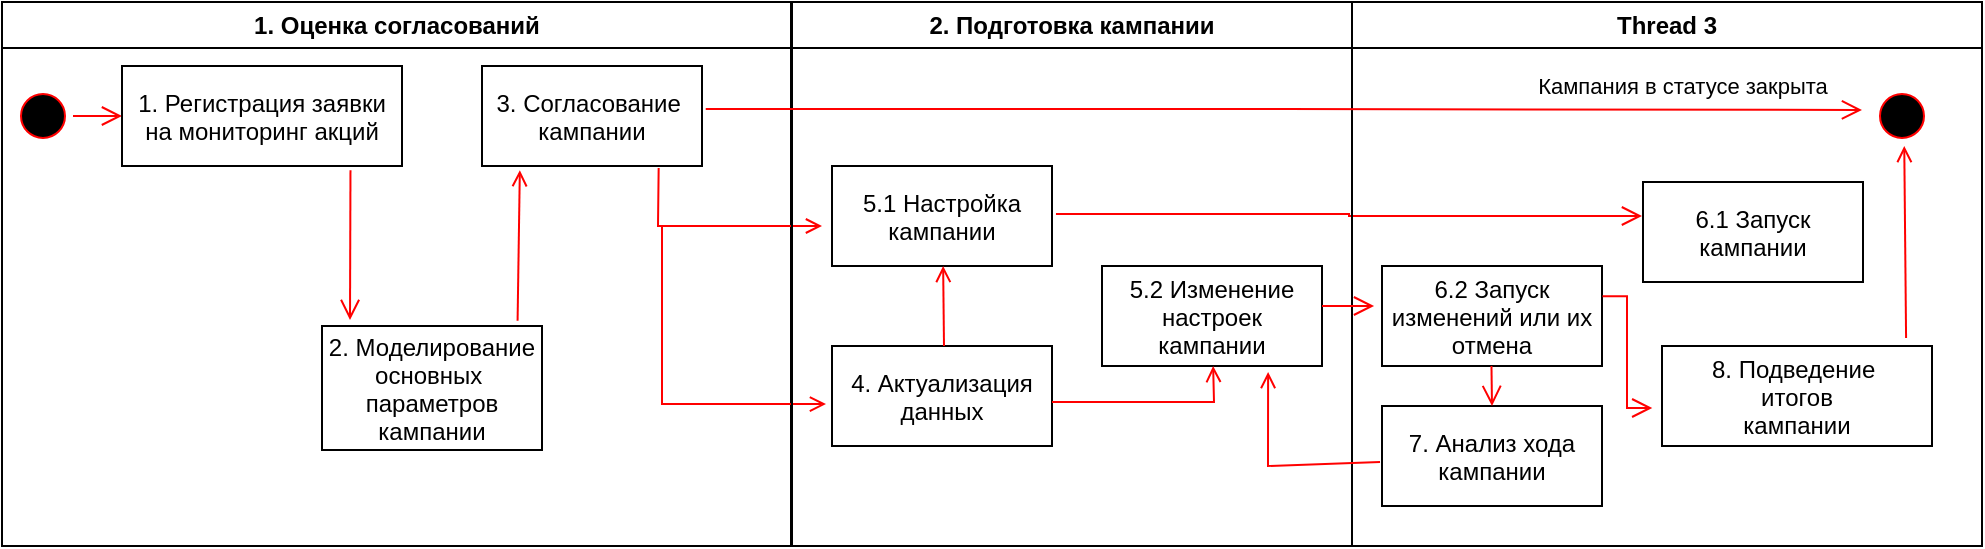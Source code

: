 <mxfile version="20.4.1" type="google"><diagram name="Page-1" id="e7e014a7-5840-1c2e-5031-d8a46d1fe8dd"><mxGraphModel grid="1" page="1" gridSize="10" guides="1" tooltips="1" connect="1" arrows="1" fold="1" pageScale="1" pageWidth="1169" pageHeight="826" background="none" math="0" shadow="0"><root><mxCell id="0"/><mxCell id="1" parent="0"/><mxCell id="2" value="1. Оценка согласований" style="swimlane;whiteSpace=wrap" vertex="1" parent="1"><mxGeometry x="50" y="128" width="394.5" height="272" as="geometry"/></mxCell><mxCell id="5" value="" style="ellipse;shape=startState;fillColor=#000000;strokeColor=#ff0000;" vertex="1" parent="2"><mxGeometry x="5.5" y="42" width="30" height="30" as="geometry"/></mxCell><mxCell id="6" value="" style="edgeStyle=elbowEdgeStyle;elbow=horizontal;verticalAlign=bottom;endArrow=open;endSize=8;strokeColor=#FF0000;endFill=1;rounded=0" edge="1" parent="2" source="5" target="7"><mxGeometry x="100" y="40" as="geometry"><mxPoint x="115" y="110" as="targetPoint"/></mxGeometry></mxCell><mxCell id="7" value="1. Регистрация заявки&#10;на мониторинг акций" style="" vertex="1" parent="2"><mxGeometry x="60" y="32" width="140" height="50" as="geometry"/></mxCell><mxCell id="8" value="2. Моделирование&#10;основных &#10;параметров&#10;кампании" style="" vertex="1" parent="2"><mxGeometry x="160" y="162" width="110" height="62" as="geometry"/></mxCell><mxCell id="10" value="3. Согласование &#10;кампании" style="" vertex="1" parent="2"><mxGeometry x="240" y="32" width="110" height="50" as="geometry"/></mxCell><mxCell id="V-soSzAbWgPvAHbfTmSU-41" value="" style="edgeStyle=elbowEdgeStyle;elbow=horizontal;verticalAlign=bottom;endArrow=open;endSize=8;strokeColor=#FF0000;endFill=1;rounded=0;exitX=0.816;exitY=1.042;exitDx=0;exitDy=0;exitPerimeter=0;" edge="1" parent="2" source="7"><mxGeometry x="-262" y="-50.91" as="geometry"><mxPoint x="174" y="159" as="targetPoint"/><mxPoint x="200" y="122.002" as="sourcePoint"/></mxGeometry></mxCell><mxCell id="20" value="" style="endArrow=open;strokeColor=#FF0000;endFill=1;rounded=0;entryX=0.172;entryY=1.042;entryDx=0;entryDy=0;entryPerimeter=0;exitX=0.889;exitY=-0.042;exitDx=0;exitDy=0;exitPerimeter=0;" edge="1" parent="2" source="8" target="10"><mxGeometry relative="1" as="geometry"><mxPoint x="180" y="422" as="sourcePoint"/></mxGeometry></mxCell><mxCell id="V-soSzAbWgPvAHbfTmSU-46" value="" style="endArrow=open;strokeColor=#FF0000;endFill=1;rounded=0;exitX=0.803;exitY=1.019;exitDx=0;exitDy=0;exitPerimeter=0;" edge="1" parent="2" source="10"><mxGeometry relative="1" as="geometry"><mxPoint x="360.0" y="187.296" as="sourcePoint"/><mxPoint x="410" y="112" as="targetPoint"/><Array as="points"><mxPoint x="328" y="112"/></Array></mxGeometry></mxCell><mxCell id="V-soSzAbWgPvAHbfTmSU-47" value="" style="endArrow=open;strokeColor=#FF0000;endFill=1;rounded=0;" edge="1" parent="2"><mxGeometry relative="1" as="geometry"><mxPoint x="330" y="112" as="sourcePoint"/><mxPoint x="412.0" y="201.05" as="targetPoint"/><Array as="points"><mxPoint x="330" y="201.05"/></Array></mxGeometry></mxCell><mxCell id="3" value="2. Подготовка кампании" style="swimlane;whiteSpace=wrap" vertex="1" parent="1"><mxGeometry x="445" y="128" width="280" height="272" as="geometry"/></mxCell><mxCell id="15" value="5.1 Настройка&#10;кампании" style="" vertex="1" parent="3"><mxGeometry x="20" y="82" width="110" height="50" as="geometry"/></mxCell><mxCell id="16" value="4. Актуализация &#10;данных" style="" vertex="1" parent="3"><mxGeometry x="20" y="172" width="110" height="50" as="geometry"/></mxCell><mxCell id="18" value="5.2 Изменение&#10;настроек&#10;кампании" style="" vertex="1" parent="3"><mxGeometry x="155" y="132" width="110" height="50" as="geometry"/></mxCell><mxCell id="V-soSzAbWgPvAHbfTmSU-48" value="" style="endArrow=open;strokeColor=#FF0000;endFill=1;rounded=0;entryX=0.172;entryY=1.042;entryDx=0;entryDy=0;entryPerimeter=0;" edge="1" parent="3"><mxGeometry relative="1" as="geometry"><mxPoint x="76" y="172" as="sourcePoint"/><mxPoint x="75.57" y="132" as="targetPoint"/></mxGeometry></mxCell><mxCell id="V-soSzAbWgPvAHbfTmSU-49" value="" style="endArrow=open;strokeColor=#FF0000;endFill=1;rounded=0;entryX=0.172;entryY=1.042;entryDx=0;entryDy=0;entryPerimeter=0;exitX=1;exitY=0.56;exitDx=0;exitDy=0;exitPerimeter=0;" edge="1" parent="3" source="16"><mxGeometry relative="1" as="geometry"><mxPoint x="209.44" y="257.296" as="sourcePoint"/><mxPoint x="210.57" y="182" as="targetPoint"/><Array as="points"><mxPoint x="211" y="200"/></Array></mxGeometry></mxCell><mxCell id="V-soSzAbWgPvAHbfTmSU-52" value="" style="edgeStyle=elbowEdgeStyle;elbow=horizontal;verticalAlign=bottom;endArrow=open;endSize=8;strokeColor=#FF0000;endFill=1;rounded=0;exitX=1.018;exitY=0.48;exitDx=0;exitDy=0;exitPerimeter=0;" edge="1" parent="3" source="15"><mxGeometry x="27.63" y="142.95" as="geometry"><mxPoint x="425" y="107" as="targetPoint"/><mxPoint x="-145.0" y="106.5" as="sourcePoint"/></mxGeometry></mxCell><mxCell id="4" value="Thread 3" style="swimlane;whiteSpace=wrap" vertex="1" parent="1"><mxGeometry x="725" y="128" width="315" height="272" as="geometry"/></mxCell><mxCell id="13" value="" style="ellipse;shape=startState;fillColor=#000000;strokeColor=#ff0000;" vertex="1" parent="4"><mxGeometry x="260" y="42" width="30" height="30" as="geometry"/></mxCell><mxCell id="V-soSzAbWgPvAHbfTmSU-50" value="6.1 Запуск &#10;кампании" style="" vertex="1" parent="4"><mxGeometry x="145.5" y="90" width="110" height="50" as="geometry"/></mxCell><mxCell id="V-soSzAbWgPvAHbfTmSU-51" value="6.2 Запуск &#10;изменений или их&#10;отмена" style="" vertex="1" parent="4"><mxGeometry x="15" y="132" width="110" height="50" as="geometry"/></mxCell><mxCell id="V-soSzAbWgPvAHbfTmSU-55" value="7. Анализ хода&#10;кампании" style="" vertex="1" parent="4"><mxGeometry x="15" y="202" width="110" height="50" as="geometry"/></mxCell><mxCell id="V-soSzAbWgPvAHbfTmSU-57" value="8. Подведение &#10;итогов&#10;кампании" style="" vertex="1" parent="4"><mxGeometry x="155" y="172" width="135" height="50" as="geometry"/></mxCell><mxCell id="V-soSzAbWgPvAHbfTmSU-62" value="" style="edgeStyle=elbowEdgeStyle;elbow=horizontal;verticalAlign=bottom;endArrow=open;endSize=8;strokeColor=#FF0000;endFill=1;rounded=0;exitX=0.816;exitY=1.042;exitDx=0;exitDy=0;exitPerimeter=0;" edge="1" parent="4"><mxGeometry x="-416.5" y="-81.01" as="geometry"><mxPoint x="70" y="202" as="targetPoint"/><mxPoint x="69.74" y="182" as="sourcePoint"/></mxGeometry></mxCell><mxCell id="V-soSzAbWgPvAHbfTmSU-63" value="" style="edgeStyle=elbowEdgeStyle;elbow=horizontal;verticalAlign=bottom;endArrow=open;endSize=8;strokeColor=#FF0000;endFill=1;rounded=0;exitX=0.816;exitY=1.042;exitDx=0;exitDy=0;exitPerimeter=0;entryX=-0.036;entryY=0.62;entryDx=0;entryDy=0;entryPerimeter=0;" edge="1" parent="4" target="V-soSzAbWgPvAHbfTmSU-57"><mxGeometry x="-361" y="-115.91" as="geometry"><mxPoint x="125" y="222" as="targetPoint"/><mxPoint x="125.24" y="147.1" as="sourcePoint"/></mxGeometry></mxCell><mxCell id="V-soSzAbWgPvAHbfTmSU-64" value="" style="endArrow=open;strokeColor=#FF0000;endFill=1;rounded=0;entryX=0.172;entryY=1.042;entryDx=0;entryDy=0;entryPerimeter=0;exitX=0.904;exitY=-0.08;exitDx=0;exitDy=0;exitPerimeter=0;" edge="1" parent="4" source="V-soSzAbWgPvAHbfTmSU-57"><mxGeometry relative="1" as="geometry"><mxPoint x="275" y="147.296" as="sourcePoint"/><mxPoint x="276.13" y="72.0" as="targetPoint"/></mxGeometry></mxCell><mxCell id="26" value="" style="edgeStyle=elbowEdgeStyle;elbow=horizontal;verticalAlign=bottom;endArrow=open;endSize=8;strokeColor=#FF0000;endFill=1;rounded=0;exitX=1.017;exitY=0.431;exitDx=0;exitDy=0;exitPerimeter=0;" edge="1" parent="1" source="10"><mxGeometry x="574.5" y="218" as="geometry"><mxPoint x="980" y="182" as="targetPoint"/></mxGeometry></mxCell><mxCell id="V-soSzAbWgPvAHbfTmSU-45" value="Кампания в статусе закрыта" style="edgeLabel;html=1;align=center;verticalAlign=middle;resizable=0;points=[];" connectable="0" vertex="1" parent="26"><mxGeometry relative="1" as="geometry"><mxPoint x="199" y="-12" as="offset"/></mxGeometry></mxCell><mxCell id="V-soSzAbWgPvAHbfTmSU-54" value="" style="edgeStyle=elbowEdgeStyle;elbow=horizontal;verticalAlign=bottom;endArrow=open;endSize=8;strokeColor=#FF0000;endFill=1;rounded=0;entryX=-0.036;entryY=0.4;entryDx=0;entryDy=0;entryPerimeter=0;" edge="1" parent="1" target="V-soSzAbWgPvAHbfTmSU-51"><mxGeometry x="37.63" y="152.95" as="geometry"><mxPoint x="730" y="280" as="targetPoint"/><mxPoint x="710" y="280" as="sourcePoint"/></mxGeometry></mxCell><mxCell id="V-soSzAbWgPvAHbfTmSU-60" value="" style="endArrow=open;strokeColor=#FF0000;endFill=1;rounded=0;exitX=-0.009;exitY=0.56;exitDx=0;exitDy=0;exitPerimeter=0;entryX=0.755;entryY=1.06;entryDx=0;entryDy=0;entryPerimeter=0;" edge="1" parent="1" source="V-soSzAbWgPvAHbfTmSU-55" target="18"><mxGeometry relative="1" as="geometry"><mxPoint x="643" y="360" as="sourcePoint"/><mxPoint x="725.0" y="449.05" as="targetPoint"/><Array as="points"><mxPoint x="683" y="360"/></Array></mxGeometry></mxCell></root></mxGraphModel></diagram></mxfile>